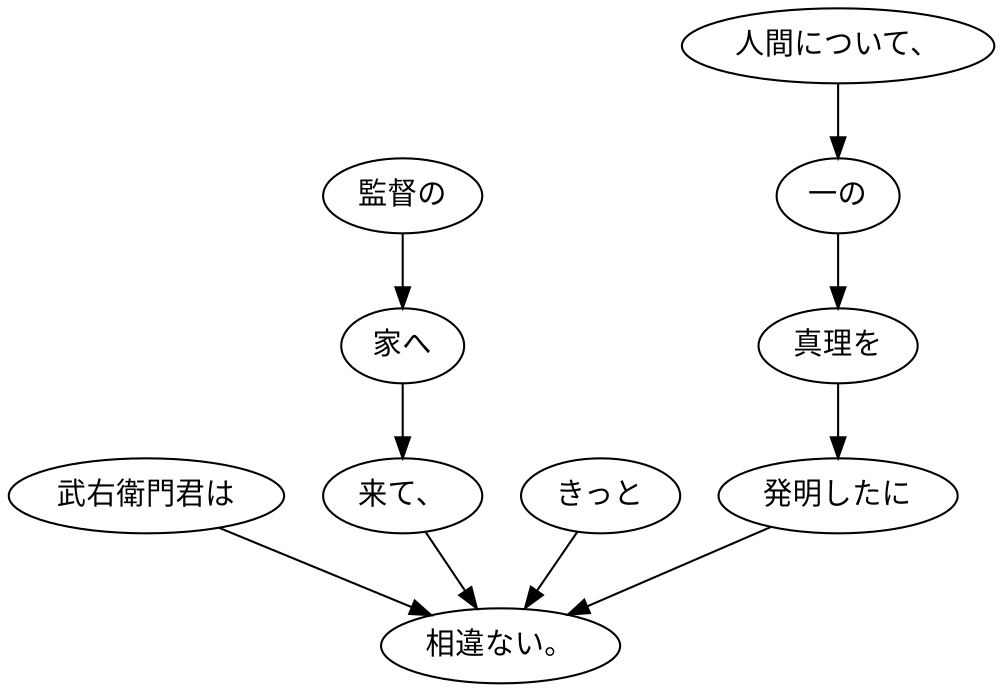 digraph graph7405 {
	node0 [label="武右衛門君は"];
	node1 [label="監督の"];
	node2 [label="家へ"];
	node3 [label="来て、"];
	node4 [label="きっと"];
	node5 [label="人間について、"];
	node6 [label="一の"];
	node7 [label="真理を"];
	node8 [label="発明したに"];
	node9 [label="相違ない。"];
	node0 -> node9;
	node1 -> node2;
	node2 -> node3;
	node3 -> node9;
	node4 -> node9;
	node5 -> node6;
	node6 -> node7;
	node7 -> node8;
	node8 -> node9;
}
